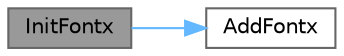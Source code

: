 digraph "InitFontx"
{
 // LATEX_PDF_SIZE
  bgcolor="transparent";
  edge [fontname=Helvetica,fontsize=10,labelfontname=Helvetica,labelfontsize=10];
  node [fontname=Helvetica,fontsize=10,shape=box,height=0.2,width=0.4];
  rankdir="LR";
  Node1 [id="Node000001",label="InitFontx",height=0.2,width=0.4,color="gray40", fillcolor="grey60", style="filled", fontcolor="black",tooltip="Initializes the given FontxFile structure with the specified font files."];
  Node1 -> Node2 [id="edge1_Node000001_Node000002",color="steelblue1",style="solid",tooltip=" "];
  Node2 [id="Node000002",label="AddFontx",height=0.2,width=0.4,color="grey40", fillcolor="white", style="filled",URL="$fontx_8c.html#ac9eb3a2c7281557788affe0466dda66c",tooltip=" "];
}
